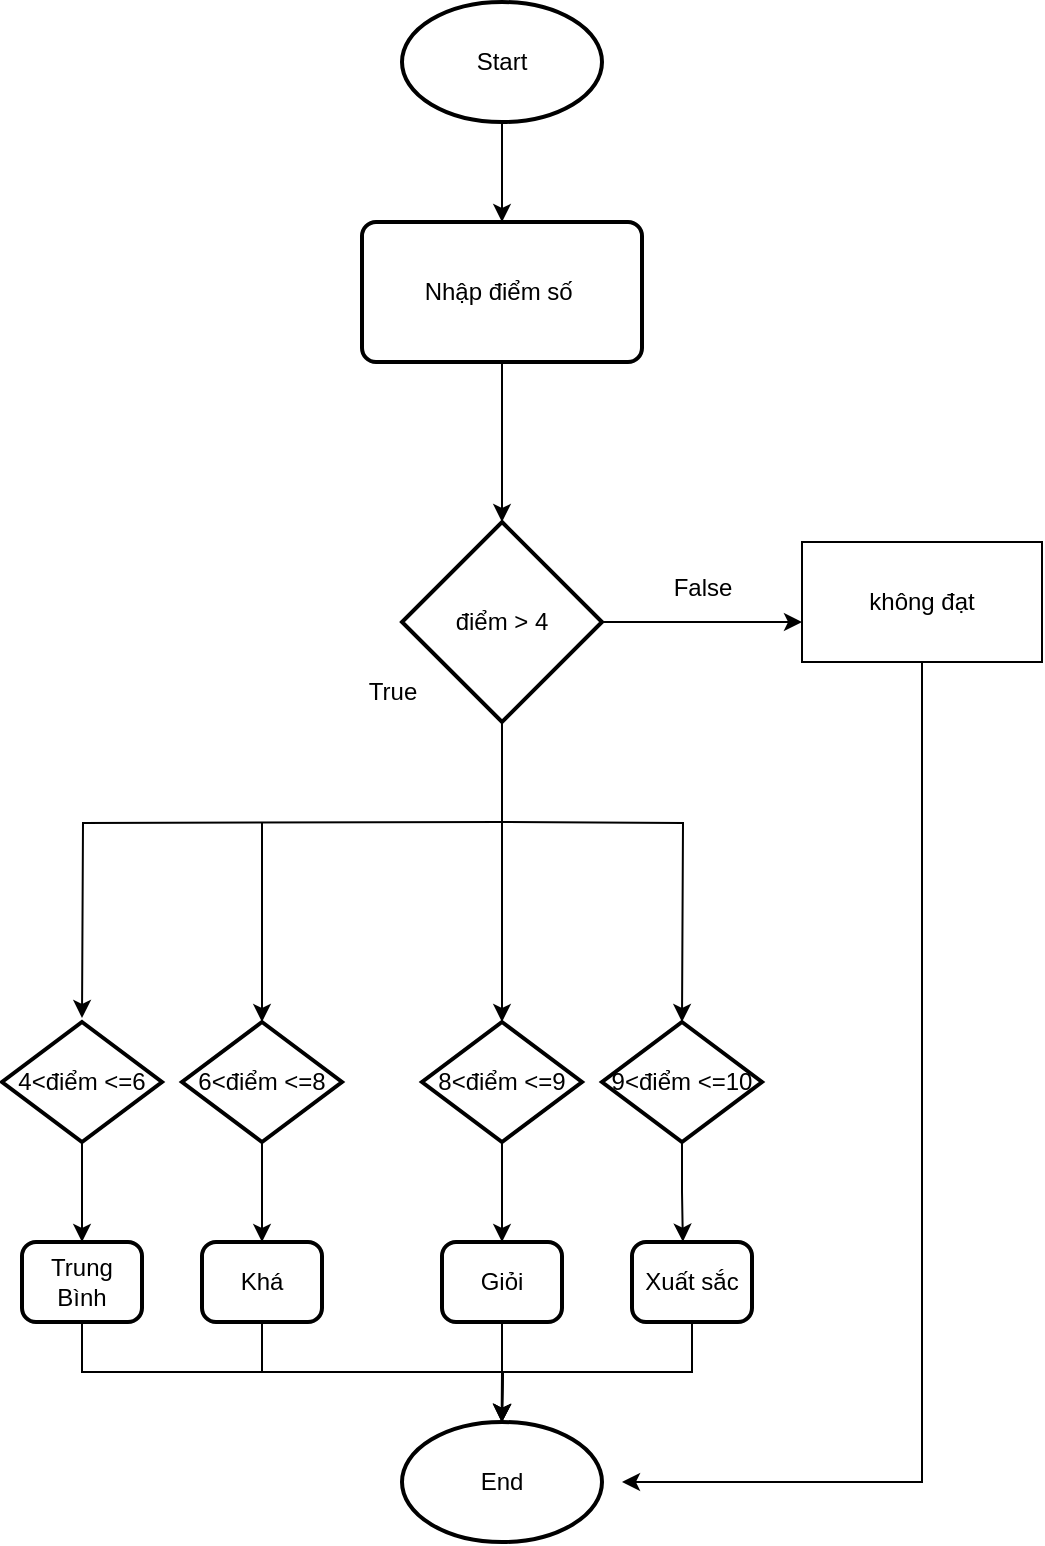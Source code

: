 <mxfile version="25.0.2">
  <diagram name="Trang-1" id="J8fKqkhQWCktOwnavpMa">
    <mxGraphModel dx="1219" dy="769" grid="1" gridSize="10" guides="1" tooltips="1" connect="1" arrows="1" fold="1" page="1" pageScale="1" pageWidth="827" pageHeight="1169" math="0" shadow="0">
      <root>
        <mxCell id="0" />
        <mxCell id="1" parent="0" />
        <mxCell id="ZvPmPtM3IWRFJQo_KCjR-1" style="edgeStyle=orthogonalEdgeStyle;rounded=0;orthogonalLoop=1;jettySize=auto;html=1;exitX=0.5;exitY=1;exitDx=0;exitDy=0;exitPerimeter=0;" edge="1" parent="1" source="ZvPmPtM3IWRFJQo_KCjR-2">
          <mxGeometry relative="1" as="geometry">
            <mxPoint x="400" y="140" as="targetPoint" />
          </mxGeometry>
        </mxCell>
        <mxCell id="ZvPmPtM3IWRFJQo_KCjR-2" value="Start" style="strokeWidth=2;html=1;shape=mxgraph.flowchart.start_1;whiteSpace=wrap;" vertex="1" parent="1">
          <mxGeometry x="350" y="30" width="100" height="60" as="geometry" />
        </mxCell>
        <mxCell id="ZvPmPtM3IWRFJQo_KCjR-3" style="edgeStyle=orthogonalEdgeStyle;rounded=0;orthogonalLoop=1;jettySize=auto;html=1;exitX=0.5;exitY=1;exitDx=0;exitDy=0;" edge="1" parent="1" source="ZvPmPtM3IWRFJQo_KCjR-4" target="ZvPmPtM3IWRFJQo_KCjR-7">
          <mxGeometry relative="1" as="geometry">
            <mxPoint x="400" y="250" as="targetPoint" />
          </mxGeometry>
        </mxCell>
        <mxCell id="ZvPmPtM3IWRFJQo_KCjR-4" value="Nhập điểm số&amp;nbsp;" style="rounded=1;whiteSpace=wrap;html=1;absoluteArcSize=1;arcSize=14;strokeWidth=2;" vertex="1" parent="1">
          <mxGeometry x="330" y="140" width="140" height="70" as="geometry" />
        </mxCell>
        <mxCell id="ZvPmPtM3IWRFJQo_KCjR-6" style="edgeStyle=orthogonalEdgeStyle;rounded=0;orthogonalLoop=1;jettySize=auto;html=1;exitX=1;exitY=0.5;exitDx=0;exitDy=0;exitPerimeter=0;" edge="1" parent="1" source="ZvPmPtM3IWRFJQo_KCjR-7">
          <mxGeometry relative="1" as="geometry">
            <mxPoint x="550" y="340" as="targetPoint" />
          </mxGeometry>
        </mxCell>
        <mxCell id="ZvPmPtM3IWRFJQo_KCjR-27" style="edgeStyle=orthogonalEdgeStyle;rounded=0;orthogonalLoop=1;jettySize=auto;html=1;exitX=0.5;exitY=1;exitDx=0;exitDy=0;exitPerimeter=0;" edge="1" parent="1">
          <mxGeometry relative="1" as="geometry">
            <mxPoint x="490" y="540" as="targetPoint" />
            <mxPoint x="400" y="440" as="sourcePoint" />
          </mxGeometry>
        </mxCell>
        <mxCell id="ZvPmPtM3IWRFJQo_KCjR-28" style="edgeStyle=orthogonalEdgeStyle;rounded=0;orthogonalLoop=1;jettySize=auto;html=1;exitX=0.5;exitY=1;exitDx=0;exitDy=0;exitPerimeter=0;" edge="1" parent="1" source="ZvPmPtM3IWRFJQo_KCjR-7">
          <mxGeometry relative="1" as="geometry">
            <mxPoint x="400" y="540" as="targetPoint" />
          </mxGeometry>
        </mxCell>
        <mxCell id="ZvPmPtM3IWRFJQo_KCjR-7" value="điểm &amp;gt; 4" style="strokeWidth=2;html=1;shape=mxgraph.flowchart.decision;whiteSpace=wrap;" vertex="1" parent="1">
          <mxGeometry x="350" y="290" width="100" height="100" as="geometry" />
        </mxCell>
        <mxCell id="ZvPmPtM3IWRFJQo_KCjR-8" value="False" style="text;html=1;align=center;verticalAlign=middle;resizable=0;points=[];autosize=1;strokeColor=none;fillColor=none;" vertex="1" parent="1">
          <mxGeometry x="475" y="308" width="50" height="30" as="geometry" />
        </mxCell>
        <mxCell id="ZvPmPtM3IWRFJQo_KCjR-9" value="True" style="text;html=1;align=center;verticalAlign=middle;resizable=0;points=[];autosize=1;strokeColor=none;fillColor=none;" vertex="1" parent="1">
          <mxGeometry x="320" y="360" width="50" height="30" as="geometry" />
        </mxCell>
        <mxCell id="ZvPmPtM3IWRFJQo_KCjR-12" style="edgeStyle=orthogonalEdgeStyle;rounded=0;orthogonalLoop=1;jettySize=auto;html=1;exitX=0.5;exitY=1;exitDx=0;exitDy=0;" edge="1" parent="1">
          <mxGeometry relative="1" as="geometry">
            <mxPoint x="460" y="770" as="targetPoint" />
            <mxPoint x="610" y="360" as="sourcePoint" />
            <Array as="points">
              <mxPoint x="610" y="770" />
            </Array>
          </mxGeometry>
        </mxCell>
        <mxCell id="ZvPmPtM3IWRFJQo_KCjR-14" value="End" style="strokeWidth=2;html=1;shape=mxgraph.flowchart.start_1;whiteSpace=wrap;" vertex="1" parent="1">
          <mxGeometry x="350" y="740" width="100" height="60" as="geometry" />
        </mxCell>
        <mxCell id="ZvPmPtM3IWRFJQo_KCjR-15" value="không đạt" style="whiteSpace=wrap;html=1;" vertex="1" parent="1">
          <mxGeometry x="550" y="300" width="120" height="60" as="geometry" />
        </mxCell>
        <mxCell id="ZvPmPtM3IWRFJQo_KCjR-29" style="edgeStyle=orthogonalEdgeStyle;rounded=0;orthogonalLoop=1;jettySize=auto;html=1;" edge="1" parent="1">
          <mxGeometry relative="1" as="geometry">
            <mxPoint x="190" y="538" as="targetPoint" />
            <mxPoint x="400" y="440" as="sourcePoint" />
          </mxGeometry>
        </mxCell>
        <mxCell id="ZvPmPtM3IWRFJQo_KCjR-30" value="" style="edgeStyle=none;orthogonalLoop=1;jettySize=auto;html=1;rounded=0;" edge="1" parent="1">
          <mxGeometry width="100" relative="1" as="geometry">
            <mxPoint x="280" y="440" as="sourcePoint" />
            <mxPoint x="280" y="540" as="targetPoint" />
            <Array as="points" />
          </mxGeometry>
        </mxCell>
        <mxCell id="ZvPmPtM3IWRFJQo_KCjR-41" style="edgeStyle=orthogonalEdgeStyle;rounded=0;orthogonalLoop=1;jettySize=auto;html=1;exitX=0.5;exitY=1;exitDx=0;exitDy=0;exitPerimeter=0;" edge="1" parent="1" source="ZvPmPtM3IWRFJQo_KCjR-37" target="ZvPmPtM3IWRFJQo_KCjR-42">
          <mxGeometry relative="1" as="geometry">
            <mxPoint x="190.138" y="640" as="targetPoint" />
          </mxGeometry>
        </mxCell>
        <mxCell id="ZvPmPtM3IWRFJQo_KCjR-37" value="4&amp;lt;điểm &amp;lt;=6" style="strokeWidth=2;html=1;shape=mxgraph.flowchart.decision;whiteSpace=wrap;" vertex="1" parent="1">
          <mxGeometry x="150" y="540" width="80" height="60" as="geometry" />
        </mxCell>
        <mxCell id="ZvPmPtM3IWRFJQo_KCjR-38" value="9&amp;lt;điểm &amp;lt;=10" style="strokeWidth=2;html=1;shape=mxgraph.flowchart.decision;whiteSpace=wrap;" vertex="1" parent="1">
          <mxGeometry x="450" y="540" width="80" height="60" as="geometry" />
        </mxCell>
        <mxCell id="ZvPmPtM3IWRFJQo_KCjR-46" style="edgeStyle=orthogonalEdgeStyle;rounded=0;orthogonalLoop=1;jettySize=auto;html=1;exitX=0.5;exitY=1;exitDx=0;exitDy=0;exitPerimeter=0;entryX=0.5;entryY=0;entryDx=0;entryDy=0;" edge="1" parent="1" source="ZvPmPtM3IWRFJQo_KCjR-39" target="ZvPmPtM3IWRFJQo_KCjR-43">
          <mxGeometry relative="1" as="geometry" />
        </mxCell>
        <mxCell id="ZvPmPtM3IWRFJQo_KCjR-39" value="6&amp;lt;điểm &amp;lt;=8" style="strokeWidth=2;html=1;shape=mxgraph.flowchart.decision;whiteSpace=wrap;" vertex="1" parent="1">
          <mxGeometry x="240" y="540" width="80" height="60" as="geometry" />
        </mxCell>
        <mxCell id="ZvPmPtM3IWRFJQo_KCjR-40" value="8&amp;lt;điểm &amp;lt;=9" style="strokeWidth=2;html=1;shape=mxgraph.flowchart.decision;whiteSpace=wrap;" vertex="1" parent="1">
          <mxGeometry x="360" y="540" width="80" height="60" as="geometry" />
        </mxCell>
        <mxCell id="ZvPmPtM3IWRFJQo_KCjR-49" style="edgeStyle=orthogonalEdgeStyle;rounded=0;orthogonalLoop=1;jettySize=auto;html=1;exitX=0.5;exitY=1;exitDx=0;exitDy=0;entryX=0.5;entryY=0;entryDx=0;entryDy=0;entryPerimeter=0;" edge="1" parent="1" source="ZvPmPtM3IWRFJQo_KCjR-42" target="ZvPmPtM3IWRFJQo_KCjR-14">
          <mxGeometry relative="1" as="geometry">
            <mxPoint x="190.138" y="720" as="targetPoint" />
          </mxGeometry>
        </mxCell>
        <mxCell id="ZvPmPtM3IWRFJQo_KCjR-42" value="Trung Bình" style="rounded=1;whiteSpace=wrap;html=1;absoluteArcSize=1;arcSize=14;strokeWidth=2;" vertex="1" parent="1">
          <mxGeometry x="160" y="650" width="60" height="40" as="geometry" />
        </mxCell>
        <mxCell id="ZvPmPtM3IWRFJQo_KCjR-50" style="edgeStyle=orthogonalEdgeStyle;rounded=0;orthogonalLoop=1;jettySize=auto;html=1;exitX=0.5;exitY=1;exitDx=0;exitDy=0;" edge="1" parent="1" source="ZvPmPtM3IWRFJQo_KCjR-43">
          <mxGeometry relative="1" as="geometry">
            <mxPoint x="400" y="740" as="targetPoint" />
          </mxGeometry>
        </mxCell>
        <mxCell id="ZvPmPtM3IWRFJQo_KCjR-43" value="Khá" style="rounded=1;whiteSpace=wrap;html=1;absoluteArcSize=1;arcSize=14;strokeWidth=2;" vertex="1" parent="1">
          <mxGeometry x="250" y="650" width="60" height="40" as="geometry" />
        </mxCell>
        <mxCell id="ZvPmPtM3IWRFJQo_KCjR-51" style="edgeStyle=orthogonalEdgeStyle;rounded=0;orthogonalLoop=1;jettySize=auto;html=1;exitX=0.5;exitY=1;exitDx=0;exitDy=0;" edge="1" parent="1" source="ZvPmPtM3IWRFJQo_KCjR-44">
          <mxGeometry relative="1" as="geometry">
            <mxPoint x="399.793" y="740" as="targetPoint" />
          </mxGeometry>
        </mxCell>
        <mxCell id="ZvPmPtM3IWRFJQo_KCjR-44" value="Giỏi" style="rounded=1;whiteSpace=wrap;html=1;absoluteArcSize=1;arcSize=14;strokeWidth=2;" vertex="1" parent="1">
          <mxGeometry x="370" y="650" width="60" height="40" as="geometry" />
        </mxCell>
        <mxCell id="ZvPmPtM3IWRFJQo_KCjR-52" style="edgeStyle=orthogonalEdgeStyle;rounded=0;orthogonalLoop=1;jettySize=auto;html=1;exitX=0.5;exitY=1;exitDx=0;exitDy=0;" edge="1" parent="1" source="ZvPmPtM3IWRFJQo_KCjR-45">
          <mxGeometry relative="1" as="geometry">
            <mxPoint x="400" y="740" as="targetPoint" />
          </mxGeometry>
        </mxCell>
        <mxCell id="ZvPmPtM3IWRFJQo_KCjR-45" value="Xuất sắc" style="rounded=1;whiteSpace=wrap;html=1;absoluteArcSize=1;arcSize=14;strokeWidth=2;" vertex="1" parent="1">
          <mxGeometry x="465" y="650" width="60" height="40" as="geometry" />
        </mxCell>
        <mxCell id="ZvPmPtM3IWRFJQo_KCjR-47" style="edgeStyle=orthogonalEdgeStyle;rounded=0;orthogonalLoop=1;jettySize=auto;html=1;exitX=0.5;exitY=1;exitDx=0;exitDy=0;exitPerimeter=0;" edge="1" parent="1" source="ZvPmPtM3IWRFJQo_KCjR-40">
          <mxGeometry relative="1" as="geometry">
            <mxPoint x="400" y="650" as="targetPoint" />
          </mxGeometry>
        </mxCell>
        <mxCell id="ZvPmPtM3IWRFJQo_KCjR-48" style="edgeStyle=orthogonalEdgeStyle;rounded=0;orthogonalLoop=1;jettySize=auto;html=1;exitX=0.5;exitY=1;exitDx=0;exitDy=0;exitPerimeter=0;entryX=0.424;entryY=-0.004;entryDx=0;entryDy=0;entryPerimeter=0;" edge="1" parent="1" source="ZvPmPtM3IWRFJQo_KCjR-38" target="ZvPmPtM3IWRFJQo_KCjR-45">
          <mxGeometry relative="1" as="geometry" />
        </mxCell>
      </root>
    </mxGraphModel>
  </diagram>
</mxfile>
